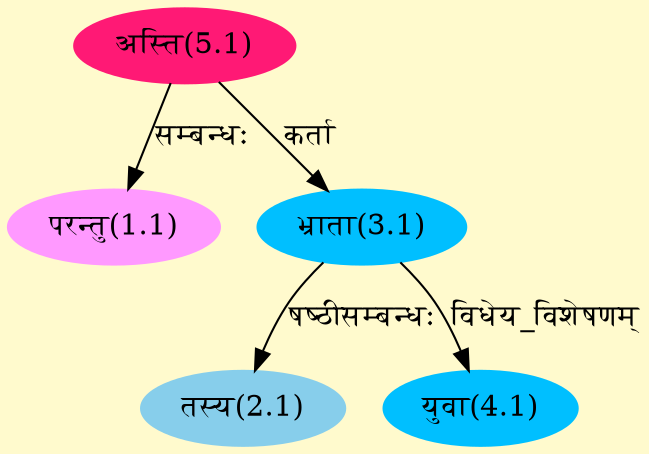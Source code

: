 digraph G{
rankdir=BT;
 compound=true;
 bgcolor="lemonchiffon1";
Node1_1 [style=filled, color="#FF99FF" label = "परन्तु(1.1)"]
Node5_1 [style=filled, color="#FF1975" label = "अस्ति(5.1)"]
Node2_1 [style=filled, color="#87CEEB" label = "तस्य(2.1)"]
Node3_1 [style=filled, color="#00BFFF" label = "भ्राता(3.1)"]
Node4_1 [style=filled, color="#00BFFF" label = "युवा(4.1)"]
/* Start of Relations section */

Node1_1 -> Node5_1 [  label="सम्बन्धः"  dir="back" ]
Node2_1 -> Node3_1 [  label="षष्ठीसम्बन्धः"  dir="back" ]
Node3_1 -> Node5_1 [  label="कर्ता"  dir="back" ]
Node4_1 -> Node3_1 [  label="विधेय_विशेषणम्"  dir="back" ]
}
